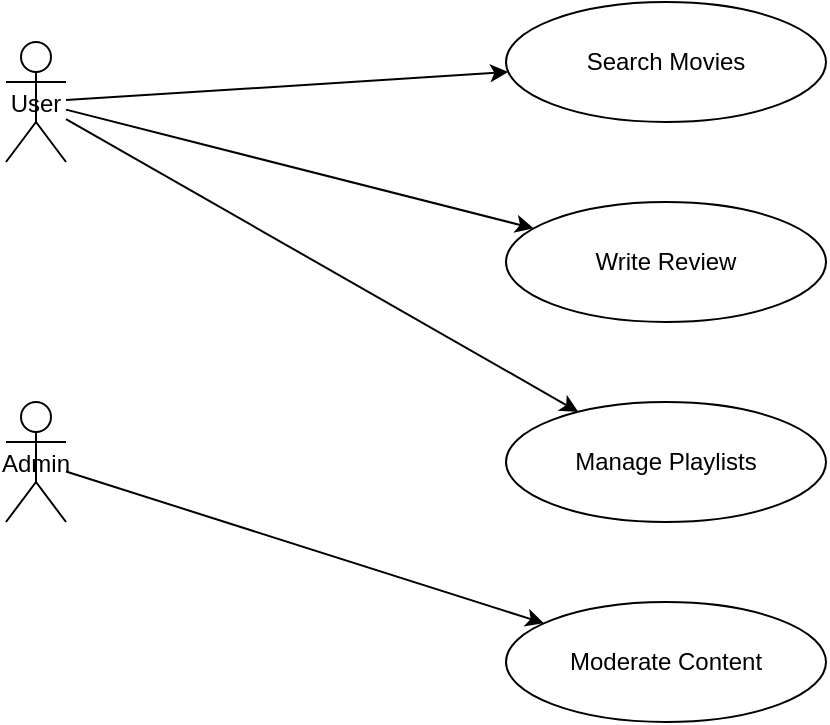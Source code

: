 <mxfile version="28.2.5">
  <diagram name="Page-1" id="ZGB71ujSp4oX9bDwS3N1">
    <mxGraphModel dx="827" dy="526" grid="1" gridSize="10" guides="1" tooltips="1" connect="1" arrows="1" fold="1" page="1" pageScale="1" pageWidth="827" pageHeight="1169" math="0" shadow="0">
      <root>
        <mxCell id="0" />
        <mxCell id="1" parent="0" />
        <mxCell id="2" value="User" style="shape=umlActor;" parent="1" vertex="1">
          <mxGeometry x="50" y="120" width="30" height="60" as="geometry" />
        </mxCell>
        <mxCell id="3" value="Admin" style="shape=umlActor;" parent="1" vertex="1">
          <mxGeometry x="50" y="300" width="30" height="60" as="geometry" />
        </mxCell>
        <mxCell id="4" value="Search Movies" style="ellipse;whiteSpace=wrap;" parent="1" vertex="1">
          <mxGeometry x="300" y="100" width="160" height="60" as="geometry" />
        </mxCell>
        <mxCell id="5" value="Write Review" style="ellipse;whiteSpace=wrap;" parent="1" vertex="1">
          <mxGeometry x="300" y="200" width="160" height="60" as="geometry" />
        </mxCell>
        <mxCell id="6" value="Manage Playlists" style="ellipse;whiteSpace=wrap;" parent="1" vertex="1">
          <mxGeometry x="300" y="300" width="160" height="60" as="geometry" />
        </mxCell>
        <mxCell id="7" value="Moderate Content" style="ellipse;whiteSpace=wrap;" parent="1" vertex="1">
          <mxGeometry x="300" y="400" width="160" height="60" as="geometry" />
        </mxCell>
        <mxCell id="8" parent="1" source="2" target="4" edge="1">
          <mxGeometry relative="1" as="geometry" />
        </mxCell>
        <mxCell id="9" parent="1" source="2" target="5" edge="1">
          <mxGeometry relative="1" as="geometry" />
        </mxCell>
        <mxCell id="10" parent="1" source="2" target="6" edge="1">
          <mxGeometry relative="1" as="geometry" />
        </mxCell>
        <mxCell id="11" parent="1" source="3" target="7" edge="1">
          <mxGeometry relative="1" as="geometry" />
        </mxCell>
      </root>
    </mxGraphModel>
  </diagram>
</mxfile>
